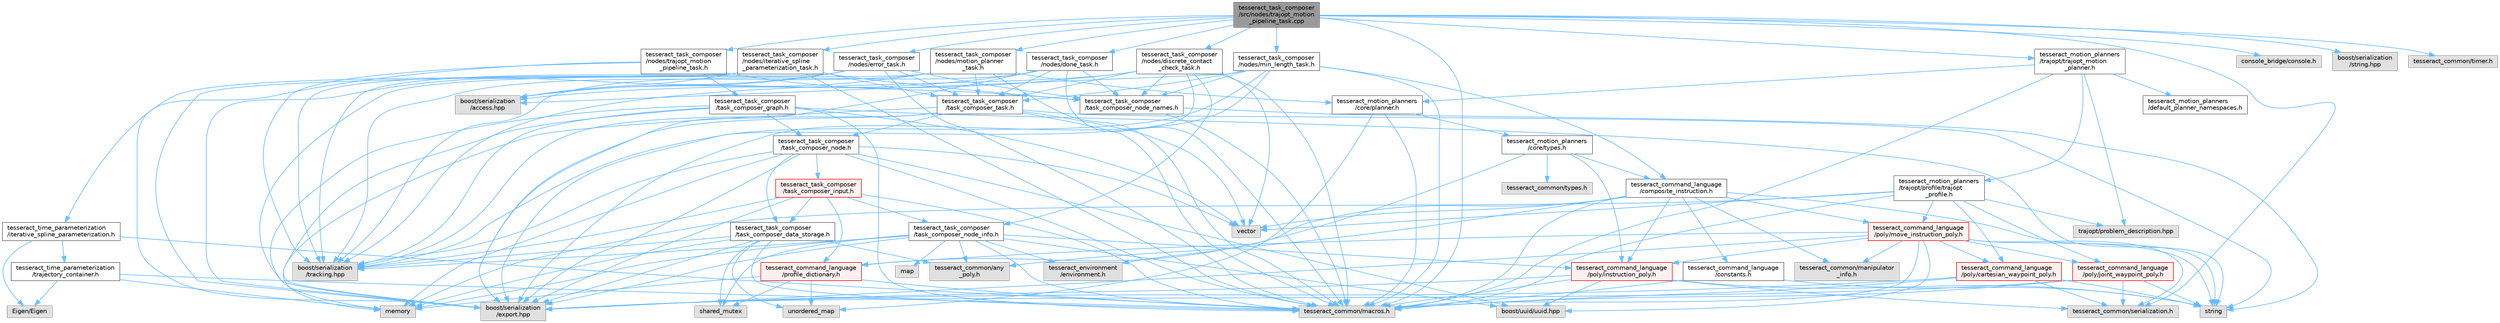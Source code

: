digraph "tesseract_task_composer/src/nodes/trajopt_motion_pipeline_task.cpp"
{
 // LATEX_PDF_SIZE
  bgcolor="transparent";
  edge [fontname=Helvetica,fontsize=10,labelfontname=Helvetica,labelfontsize=10];
  node [fontname=Helvetica,fontsize=10,shape=box,height=0.2,width=0.4];
  Node1 [label="tesseract_task_composer\l/src/nodes/trajopt_motion\l_pipeline_task.cpp",height=0.2,width=0.4,color="gray40", fillcolor="grey60", style="filled", fontcolor="black",tooltip=" "];
  Node1 -> Node2 [color="steelblue1",style="solid"];
  Node2 [label="tesseract_common/macros.h",height=0.2,width=0.4,color="grey60", fillcolor="#E0E0E0", style="filled",tooltip=" "];
  Node1 -> Node3 [color="steelblue1",style="solid"];
  Node3 [label="console_bridge/console.h",height=0.2,width=0.4,color="grey60", fillcolor="#E0E0E0", style="filled",tooltip=" "];
  Node1 -> Node4 [color="steelblue1",style="solid"];
  Node4 [label="boost/serialization\l/string.hpp",height=0.2,width=0.4,color="grey60", fillcolor="#E0E0E0", style="filled",tooltip=" "];
  Node1 -> Node5 [color="steelblue1",style="solid"];
  Node5 [label="tesseract_common/timer.h",height=0.2,width=0.4,color="grey60", fillcolor="#E0E0E0", style="filled",tooltip=" "];
  Node1 -> Node6 [color="steelblue1",style="solid"];
  Node6 [label="tesseract_task_composer\l/nodes/trajopt_motion\l_pipeline_task.h",height=0.2,width=0.4,color="grey40", fillcolor="white", style="filled",URL="$de/d7e/trajopt__motion__pipeline__task_8h.html",tooltip=" "];
  Node6 -> Node7 [color="steelblue1",style="solid"];
  Node7 [label="tesseract_task_composer\l/task_composer_graph.h",height=0.2,width=0.4,color="grey40", fillcolor="white", style="filled",URL="$d4/d58/task__composer__graph_8h.html",tooltip="A task graph."];
  Node7 -> Node2 [color="steelblue1",style="solid"];
  Node7 -> Node8 [color="steelblue1",style="solid"];
  Node8 [label="string",height=0.2,width=0.4,color="grey60", fillcolor="#E0E0E0", style="filled",tooltip=" "];
  Node7 -> Node9 [color="steelblue1",style="solid"];
  Node9 [label="vector",height=0.2,width=0.4,color="grey60", fillcolor="#E0E0E0", style="filled",tooltip=" "];
  Node7 -> Node10 [color="steelblue1",style="solid"];
  Node10 [label="memory",height=0.2,width=0.4,color="grey60", fillcolor="#E0E0E0", style="filled",tooltip=" "];
  Node7 -> Node11 [color="steelblue1",style="solid"];
  Node11 [label="tesseract_task_composer\l/task_composer_node.h",height=0.2,width=0.4,color="grey40", fillcolor="white", style="filled",URL="$da/dbe/task__composer__node_8h.html",tooltip="A node in the pipeline."];
  Node11 -> Node2 [color="steelblue1",style="solid"];
  Node11 -> Node10 [color="steelblue1",style="solid"];
  Node11 -> Node9 [color="steelblue1",style="solid"];
  Node11 -> Node12 [color="steelblue1",style="solid"];
  Node12 [label="boost/uuid/uuid.hpp",height=0.2,width=0.4,color="grey60", fillcolor="#E0E0E0", style="filled",tooltip=" "];
  Node11 -> Node13 [color="steelblue1",style="solid"];
  Node13 [label="tesseract_task_composer\l/task_composer_input.h",height=0.2,width=0.4,color="red", fillcolor="#FFF0F0", style="filled",URL="$db/ddf/task__composer__input_8h.html",tooltip="The input data structure to the pipeline."];
  Node13 -> Node2 [color="steelblue1",style="solid"];
  Node13 -> Node15 [color="steelblue1",style="solid"];
  Node15 [label="tesseract_command_language\l/profile_dictionary.h",height=0.2,width=0.4,color="red", fillcolor="#FFF0F0", style="filled",URL="$dd/dd6/profile__dictionary_8h.html",tooltip="This is a profile dictionary for storing all profiles."];
  Node15 -> Node2 [color="steelblue1",style="solid"];
  Node15 -> Node19 [color="steelblue1",style="solid"];
  Node19 [label="unordered_map",height=0.2,width=0.4,color="grey60", fillcolor="#E0E0E0", style="filled",tooltip=" "];
  Node15 -> Node10 [color="steelblue1",style="solid"];
  Node15 -> Node21 [color="steelblue1",style="solid"];
  Node21 [label="shared_mutex",height=0.2,width=0.4,color="grey60", fillcolor="#E0E0E0", style="filled",tooltip=" "];
  Node13 -> Node22 [color="steelblue1",style="solid"];
  Node22 [label="tesseract_task_composer\l/task_composer_data_storage.h",height=0.2,width=0.4,color="grey40", fillcolor="white", style="filled",URL="$dc/dc5/task__composer__data__storage_8h.html",tooltip="Data storage used when executing the pipeline."];
  Node22 -> Node2 [color="steelblue1",style="solid"];
  Node22 -> Node10 [color="steelblue1",style="solid"];
  Node22 -> Node19 [color="steelblue1",style="solid"];
  Node22 -> Node21 [color="steelblue1",style="solid"];
  Node22 -> Node23 [color="steelblue1",style="solid"];
  Node23 [label="tesseract_common/any\l_poly.h",height=0.2,width=0.4,color="grey60", fillcolor="#E0E0E0", style="filled",tooltip=" "];
  Node22 -> Node24 [color="steelblue1",style="solid"];
  Node24 [label="boost/serialization\l/export.hpp",height=0.2,width=0.4,color="grey60", fillcolor="#E0E0E0", style="filled",tooltip=" "];
  Node22 -> Node25 [color="steelblue1",style="solid"];
  Node25 [label="boost/serialization\l/tracking.hpp",height=0.2,width=0.4,color="grey60", fillcolor="#E0E0E0", style="filled",tooltip=" "];
  Node13 -> Node26 [color="steelblue1",style="solid"];
  Node26 [label="tesseract_task_composer\l/task_composer_node_info.h",height=0.2,width=0.4,color="grey40", fillcolor="white", style="filled",URL="$d7/d2c/task__composer__node__info_8h.html",tooltip="Task composer node info."];
  Node26 -> Node2 [color="steelblue1",style="solid"];
  Node26 -> Node10 [color="steelblue1",style="solid"];
  Node26 -> Node21 [color="steelblue1",style="solid"];
  Node26 -> Node27 [color="steelblue1",style="solid"];
  Node27 [label="map",height=0.2,width=0.4,color="grey60", fillcolor="#E0E0E0", style="filled",tooltip=" "];
  Node26 -> Node12 [color="steelblue1",style="solid"];
  Node26 -> Node28 [color="steelblue1",style="solid"];
  Node28 [label="tesseract_environment\l/environment.h",height=0.2,width=0.4,color="grey60", fillcolor="#E0E0E0", style="filled",tooltip=" "];
  Node26 -> Node29 [color="steelblue1",style="solid"];
  Node29 [label="tesseract_command_language\l/poly/instruction_poly.h",height=0.2,width=0.4,color="red", fillcolor="#FFF0F0", style="filled",URL="$d1/db1/instruction__poly_8h.html",tooltip=" "];
  Node29 -> Node2 [color="steelblue1",style="solid"];
  Node29 -> Node8 [color="steelblue1",style="solid"];
  Node29 -> Node24 [color="steelblue1",style="solid"];
  Node29 -> Node12 [color="steelblue1",style="solid"];
  Node29 -> Node33 [color="steelblue1",style="solid"];
  Node33 [label="tesseract_common/serialization.h",height=0.2,width=0.4,color="grey60", fillcolor="#E0E0E0", style="filled",tooltip=" "];
  Node26 -> Node23 [color="steelblue1",style="solid"];
  Node26 -> Node24 [color="steelblue1",style="solid"];
  Node26 -> Node25 [color="steelblue1",style="solid"];
  Node13 -> Node24 [color="steelblue1",style="solid"];
  Node13 -> Node25 [color="steelblue1",style="solid"];
  Node11 -> Node22 [color="steelblue1",style="solid"];
  Node11 -> Node24 [color="steelblue1",style="solid"];
  Node11 -> Node25 [color="steelblue1",style="solid"];
  Node7 -> Node24 [color="steelblue1",style="solid"];
  Node7 -> Node25 [color="steelblue1",style="solid"];
  Node6 -> Node36 [color="steelblue1",style="solid"];
  Node36 [label="tesseract_task_composer\l/task_composer_node_names.h",height=0.2,width=0.4,color="grey40", fillcolor="white", style="filled",URL="$d3/da7/task__composer__node__names_8h.html",tooltip="Contains default node names."];
  Node36 -> Node2 [color="steelblue1",style="solid"];
  Node36 -> Node8 [color="steelblue1",style="solid"];
  Node6 -> Node24 [color="steelblue1",style="solid"];
  Node6 -> Node25 [color="steelblue1",style="solid"];
  Node1 -> Node37 [color="steelblue1",style="solid"];
  Node37 [label="tesseract_task_composer\l/nodes/motion_planner\l_task.h",height=0.2,width=0.4,color="grey40", fillcolor="white", style="filled",URL="$db/dd9/motion__planner__task_8h.html",tooltip="Task Composer motion planner task."];
  Node37 -> Node2 [color="steelblue1",style="solid"];
  Node37 -> Node38 [color="steelblue1",style="solid"];
  Node38 [label="boost/serialization\l/access.hpp",height=0.2,width=0.4,color="grey60", fillcolor="#E0E0E0", style="filled",tooltip=" "];
  Node37 -> Node39 [color="steelblue1",style="solid"];
  Node39 [label="tesseract_task_composer\l/task_composer_task.h",height=0.2,width=0.4,color="grey40", fillcolor="white", style="filled",URL="$da/d71/task__composer__task_8h.html",tooltip="A task in the pipeline."];
  Node39 -> Node2 [color="steelblue1",style="solid"];
  Node39 -> Node8 [color="steelblue1",style="solid"];
  Node39 -> Node9 [color="steelblue1",style="solid"];
  Node39 -> Node10 [color="steelblue1",style="solid"];
  Node39 -> Node11 [color="steelblue1",style="solid"];
  Node39 -> Node24 [color="steelblue1",style="solid"];
  Node39 -> Node25 [color="steelblue1",style="solid"];
  Node37 -> Node40 [color="steelblue1",style="solid"];
  Node40 [label="tesseract_motion_planners\l/core/planner.h",height=0.2,width=0.4,color="grey40", fillcolor="white", style="filled",URL="$d7/d8c/planner_8h.html",tooltip="Planner Interface Class."];
  Node40 -> Node2 [color="steelblue1",style="solid"];
  Node40 -> Node19 [color="steelblue1",style="solid"];
  Node40 -> Node41 [color="steelblue1",style="solid"];
  Node41 [label="tesseract_motion_planners\l/core/types.h",height=0.2,width=0.4,color="grey40", fillcolor="white", style="filled",URL="$d1/d6d/tesseract__motion__planners_2core_2include_2tesseract__motion__planners_2core_2types_8h.html",tooltip=" "];
  Node41 -> Node28 [color="steelblue1",style="solid"];
  Node41 -> Node42 [color="steelblue1",style="solid"];
  Node42 [label="tesseract_common/types.h",height=0.2,width=0.4,color="grey60", fillcolor="#E0E0E0", style="filled",tooltip=" "];
  Node41 -> Node29 [color="steelblue1",style="solid"];
  Node41 -> Node43 [color="steelblue1",style="solid"];
  Node43 [label="tesseract_command_language\l/composite_instruction.h",height=0.2,width=0.4,color="grey40", fillcolor="white", style="filled",URL="$d5/df7/composite__instruction_8h.html",tooltip=" "];
  Node43 -> Node2 [color="steelblue1",style="solid"];
  Node43 -> Node9 [color="steelblue1",style="solid"];
  Node43 -> Node8 [color="steelblue1",style="solid"];
  Node43 -> Node29 [color="steelblue1",style="solid"];
  Node43 -> Node44 [color="steelblue1",style="solid"];
  Node44 [label="tesseract_command_language\l/poly/move_instruction_poly.h",height=0.2,width=0.4,color="red", fillcolor="#FFF0F0", style="filled",URL="$dc/df1/move__instruction__poly_8h.html",tooltip="The move instruction interface."];
  Node44 -> Node2 [color="steelblue1",style="solid"];
  Node44 -> Node8 [color="steelblue1",style="solid"];
  Node44 -> Node24 [color="steelblue1",style="solid"];
  Node44 -> Node12 [color="steelblue1",style="solid"];
  Node44 -> Node29 [color="steelblue1",style="solid"];
  Node44 -> Node45 [color="steelblue1",style="solid"];
  Node45 [label="tesseract_command_language\l/poly/cartesian_waypoint_poly.h",height=0.2,width=0.4,color="red", fillcolor="#FFF0F0", style="filled",URL="$d7/df9/cartesian__waypoint__poly_8h.html",tooltip="The cartesian waypoint interface."];
  Node45 -> Node2 [color="steelblue1",style="solid"];
  Node45 -> Node8 [color="steelblue1",style="solid"];
  Node45 -> Node24 [color="steelblue1",style="solid"];
  Node45 -> Node33 [color="steelblue1",style="solid"];
  Node44 -> Node47 [color="steelblue1",style="solid"];
  Node47 [label="tesseract_command_language\l/poly/joint_waypoint_poly.h",height=0.2,width=0.4,color="red", fillcolor="#FFF0F0", style="filled",URL="$d1/d66/joint__waypoint__poly_8h.html",tooltip="The joint waypoint interface."];
  Node47 -> Node2 [color="steelblue1",style="solid"];
  Node47 -> Node8 [color="steelblue1",style="solid"];
  Node47 -> Node24 [color="steelblue1",style="solid"];
  Node47 -> Node33 [color="steelblue1",style="solid"];
  Node44 -> Node15 [color="steelblue1",style="solid"];
  Node44 -> Node49 [color="steelblue1",style="solid"];
  Node49 [label="tesseract_common/manipulator\l_info.h",height=0.2,width=0.4,color="grey60", fillcolor="#E0E0E0", style="filled",tooltip=" "];
  Node44 -> Node33 [color="steelblue1",style="solid"];
  Node43 -> Node50 [color="steelblue1",style="solid"];
  Node50 [label="tesseract_command_language\l/constants.h",height=0.2,width=0.4,color="grey40", fillcolor="white", style="filled",URL="$d2/d6f/constants_8h.html",tooltip="Containst Tesseract Command Language constants."];
  Node50 -> Node2 [color="steelblue1",style="solid"];
  Node50 -> Node8 [color="steelblue1",style="solid"];
  Node43 -> Node15 [color="steelblue1",style="solid"];
  Node43 -> Node49 [color="steelblue1",style="solid"];
  Node43 -> Node23 [color="steelblue1",style="solid"];
  Node37 -> Node24 [color="steelblue1",style="solid"];
  Node37 -> Node25 [color="steelblue1",style="solid"];
  Node1 -> Node51 [color="steelblue1",style="solid"];
  Node51 [label="tesseract_task_composer\l/nodes/min_length_task.h",height=0.2,width=0.4,color="grey40", fillcolor="white", style="filled",URL="$d3/d6c/min__length__task_8h.html",tooltip="Task for processing the seed so it meets a minimum length. Planners like trajopt need at least 10 sta..."];
  Node51 -> Node2 [color="steelblue1",style="solid"];
  Node51 -> Node38 [color="steelblue1",style="solid"];
  Node51 -> Node39 [color="steelblue1",style="solid"];
  Node51 -> Node36 [color="steelblue1",style="solid"];
  Node51 -> Node43 [color="steelblue1",style="solid"];
  Node51 -> Node24 [color="steelblue1",style="solid"];
  Node51 -> Node25 [color="steelblue1",style="solid"];
  Node1 -> Node52 [color="steelblue1",style="solid"];
  Node52 [label="tesseract_task_composer\l/nodes/discrete_contact\l_check_task.h",height=0.2,width=0.4,color="grey40", fillcolor="white", style="filled",URL="$d1/d26/discrete__contact__check__task_8h.html",tooltip="Discrete Collision check trajectory task."];
  Node52 -> Node2 [color="steelblue1",style="solid"];
  Node52 -> Node38 [color="steelblue1",style="solid"];
  Node52 -> Node9 [color="steelblue1",style="solid"];
  Node52 -> Node39 [color="steelblue1",style="solid"];
  Node52 -> Node26 [color="steelblue1",style="solid"];
  Node52 -> Node36 [color="steelblue1",style="solid"];
  Node52 -> Node24 [color="steelblue1",style="solid"];
  Node52 -> Node25 [color="steelblue1",style="solid"];
  Node1 -> Node53 [color="steelblue1",style="solid"];
  Node53 [label="tesseract_task_composer\l/nodes/iterative_spline\l_parameterization_task.h",height=0.2,width=0.4,color="grey40", fillcolor="white", style="filled",URL="$d3/db1/iterative__spline__parameterization__task_8h.html",tooltip="Perform iterative spline time parameterization."];
  Node53 -> Node2 [color="steelblue1",style="solid"];
  Node53 -> Node38 [color="steelblue1",style="solid"];
  Node53 -> Node39 [color="steelblue1",style="solid"];
  Node53 -> Node36 [color="steelblue1",style="solid"];
  Node53 -> Node54 [color="steelblue1",style="solid"];
  Node54 [label="tesseract_time_parameterization\l/iterative_spline_parameterization.h",height=0.2,width=0.4,color="grey40", fillcolor="white", style="filled",URL="$d3/d2c/iterative__spline__parameterization_8h.html",tooltip=" "];
  Node54 -> Node2 [color="steelblue1",style="solid"];
  Node54 -> Node55 [color="steelblue1",style="solid"];
  Node55 [label="Eigen/Eigen",height=0.2,width=0.4,color="grey60", fillcolor="#E0E0E0", style="filled",tooltip=" "];
  Node54 -> Node56 [color="steelblue1",style="solid"];
  Node56 [label="tesseract_time_parameterization\l/trajectory_container.h",height=0.2,width=0.4,color="grey40", fillcolor="white", style="filled",URL="$d5/de8/trajectory__container_8h.html",tooltip="Creates an interface for contaning different trajectory data structures."];
  Node56 -> Node2 [color="steelblue1",style="solid"];
  Node56 -> Node55 [color="steelblue1",style="solid"];
  Node56 -> Node10 [color="steelblue1",style="solid"];
  Node53 -> Node24 [color="steelblue1",style="solid"];
  Node53 -> Node25 [color="steelblue1",style="solid"];
  Node1 -> Node57 [color="steelblue1",style="solid"];
  Node57 [label="tesseract_task_composer\l/nodes/done_task.h",height=0.2,width=0.4,color="grey40", fillcolor="white", style="filled",URL="$d5/d86/done__task_8h.html",tooltip=" "];
  Node57 -> Node2 [color="steelblue1",style="solid"];
  Node57 -> Node38 [color="steelblue1",style="solid"];
  Node57 -> Node39 [color="steelblue1",style="solid"];
  Node57 -> Node36 [color="steelblue1",style="solid"];
  Node57 -> Node24 [color="steelblue1",style="solid"];
  Node57 -> Node25 [color="steelblue1",style="solid"];
  Node1 -> Node58 [color="steelblue1",style="solid"];
  Node58 [label="tesseract_task_composer\l/nodes/error_task.h",height=0.2,width=0.4,color="grey40", fillcolor="white", style="filled",URL="$d4/d4c/error__task_8h.html",tooltip=" "];
  Node58 -> Node2 [color="steelblue1",style="solid"];
  Node58 -> Node38 [color="steelblue1",style="solid"];
  Node58 -> Node39 [color="steelblue1",style="solid"];
  Node58 -> Node36 [color="steelblue1",style="solid"];
  Node58 -> Node24 [color="steelblue1",style="solid"];
  Node58 -> Node25 [color="steelblue1",style="solid"];
  Node1 -> Node59 [color="steelblue1",style="solid"];
  Node59 [label="tesseract_motion_planners\l/trajopt/trajopt_motion\l_planner.h",height=0.2,width=0.4,color="grey40", fillcolor="white", style="filled",URL="$d0/ddc/trajopt__motion__planner_8h.html",tooltip=" "];
  Node59 -> Node2 [color="steelblue1",style="solid"];
  Node59 -> Node60 [color="steelblue1",style="solid"];
  Node60 [label="trajopt/problem_description.hpp",height=0.2,width=0.4,color="grey60", fillcolor="#E0E0E0", style="filled",tooltip=" "];
  Node59 -> Node61 [color="steelblue1",style="solid"];
  Node61 [label="tesseract_motion_planners\l/default_planner_namespaces.h",height=0.2,width=0.4,color="grey40", fillcolor="white", style="filled",URL="$de/d3a/default__planner__namespaces_8h.html",tooltip="A collection of motion planner profile namespaces."];
  Node59 -> Node40 [color="steelblue1",style="solid"];
  Node59 -> Node62 [color="steelblue1",style="solid"];
  Node62 [label="tesseract_motion_planners\l/trajopt/profile/trajopt\l_profile.h",height=0.2,width=0.4,color="grey40", fillcolor="white", style="filled",URL="$d4/d0d/trajopt__profile_8h.html",tooltip=" "];
  Node62 -> Node2 [color="steelblue1",style="solid"];
  Node62 -> Node60 [color="steelblue1",style="solid"];
  Node62 -> Node9 [color="steelblue1",style="solid"];
  Node62 -> Node10 [color="steelblue1",style="solid"];
  Node62 -> Node44 [color="steelblue1",style="solid"];
  Node62 -> Node45 [color="steelblue1",style="solid"];
  Node62 -> Node47 [color="steelblue1",style="solid"];
  Node1 -> Node33 [color="steelblue1",style="solid"];
}

